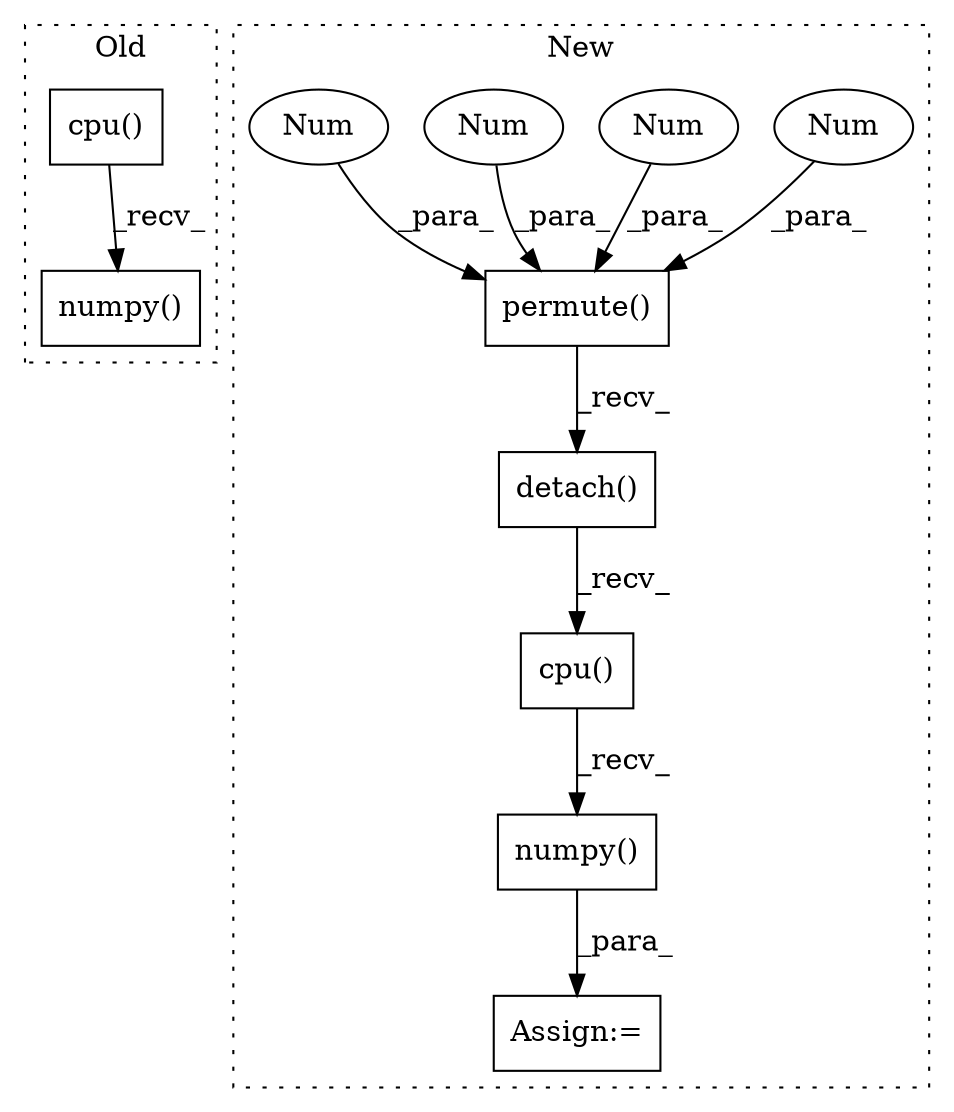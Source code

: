 digraph G {
subgraph cluster0 {
1 [label="cpu()" a="75" s="1921" l="44" shape="box"];
8 [label="numpy()" a="75" s="1921" l="52" shape="box"];
label = "Old";
style="dotted";
}
subgraph cluster1 {
2 [label="permute()" a="75" s="2154,2184" l="17,1" shape="box"];
3 [label="Assign:=" a="68" s="2220" l="3" shape="box"];
4 [label="Num" a="76" s="2174" l="1" shape="ellipse"];
5 [label="Num" a="76" s="2177" l="1" shape="ellipse"];
6 [label="Num" a="76" s="2183" l="1" shape="ellipse"];
7 [label="Num" a="76" s="2180" l="1" shape="ellipse"];
9 [label="cpu()" a="75" s="2223" l="34" shape="box"];
10 [label="detach()" a="75" s="2223" l="28" shape="box"];
11 [label="numpy()" a="75" s="2223" l="42" shape="box"];
label = "New";
style="dotted";
}
1 -> 8 [label="_recv_"];
2 -> 10 [label="_recv_"];
4 -> 2 [label="_para_"];
5 -> 2 [label="_para_"];
6 -> 2 [label="_para_"];
7 -> 2 [label="_para_"];
9 -> 11 [label="_recv_"];
10 -> 9 [label="_recv_"];
11 -> 3 [label="_para_"];
}